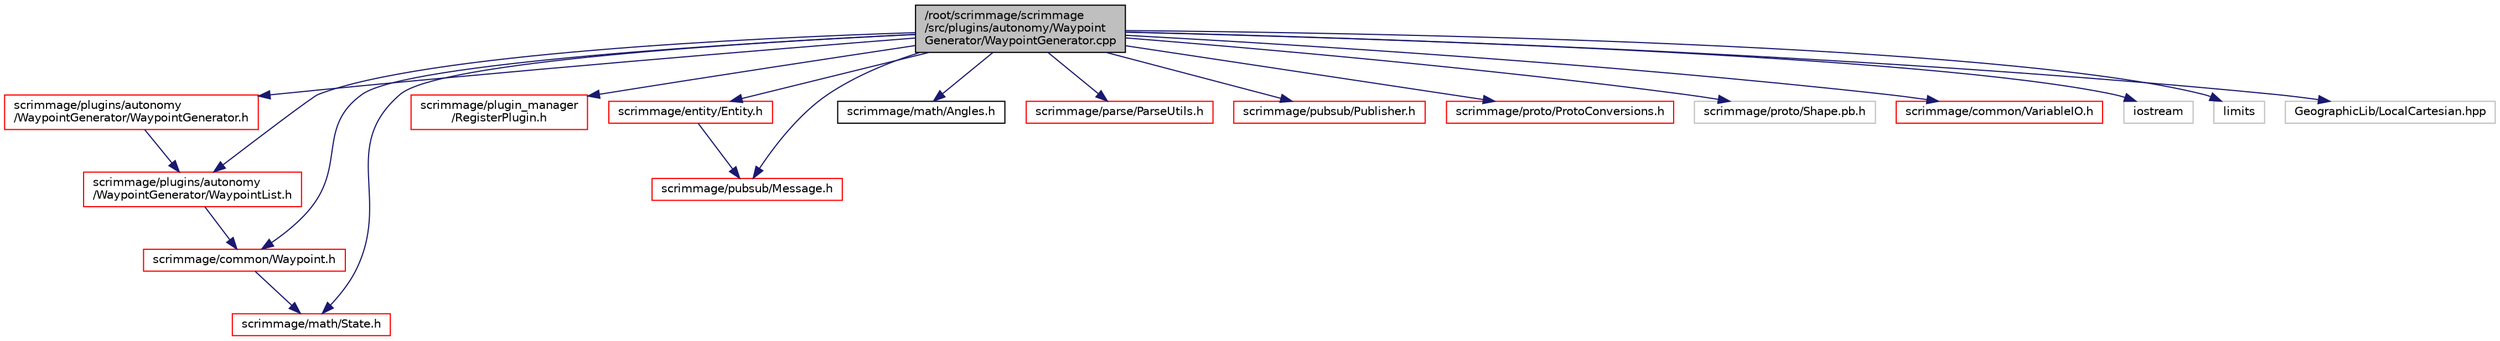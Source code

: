 digraph "/root/scrimmage/scrimmage/src/plugins/autonomy/WaypointGenerator/WaypointGenerator.cpp"
{
 // LATEX_PDF_SIZE
  edge [fontname="Helvetica",fontsize="10",labelfontname="Helvetica",labelfontsize="10"];
  node [fontname="Helvetica",fontsize="10",shape=record];
  Node1 [label="/root/scrimmage/scrimmage\l/src/plugins/autonomy/Waypoint\lGenerator/WaypointGenerator.cpp",height=0.2,width=0.4,color="black", fillcolor="grey75", style="filled", fontcolor="black",tooltip="Brief file description."];
  Node1 -> Node2 [color="midnightblue",fontsize="10",style="solid",fontname="Helvetica"];
  Node2 [label="scrimmage/common/Waypoint.h",height=0.2,width=0.4,color="red", fillcolor="white", style="filled",URL="$Waypoint_8h.html",tooltip="Brief file description."];
  Node2 -> Node3 [color="midnightblue",fontsize="10",style="solid",fontname="Helvetica"];
  Node3 [label="scrimmage/math/State.h",height=0.2,width=0.4,color="red", fillcolor="white", style="filled",URL="$State_8h.html",tooltip="Brief file description."];
  Node1 -> Node13 [color="midnightblue",fontsize="10",style="solid",fontname="Helvetica"];
  Node13 [label="scrimmage/plugins/autonomy\l/WaypointGenerator/WaypointGenerator.h",height=0.2,width=0.4,color="red", fillcolor="white", style="filled",URL="$WaypointGenerator_8h.html",tooltip="Brief file description."];
  Node13 -> Node14 [color="midnightblue",fontsize="10",style="solid",fontname="Helvetica"];
  Node14 [label="scrimmage/plugins/autonomy\l/WaypointGenerator/WaypointList.h",height=0.2,width=0.4,color="red", fillcolor="white", style="filled",URL="$WaypointList_8h.html",tooltip="Brief file description."];
  Node14 -> Node2 [color="midnightblue",fontsize="10",style="solid",fontname="Helvetica"];
  Node1 -> Node14 [color="midnightblue",fontsize="10",style="solid",fontname="Helvetica"];
  Node1 -> Node41 [color="midnightblue",fontsize="10",style="solid",fontname="Helvetica"];
  Node41 [label="scrimmage/plugin_manager\l/RegisterPlugin.h",height=0.2,width=0.4,color="red", fillcolor="white", style="filled",URL="$RegisterPlugin_8h.html",tooltip="Brief file description."];
  Node1 -> Node42 [color="midnightblue",fontsize="10",style="solid",fontname="Helvetica"];
  Node42 [label="scrimmage/entity/Entity.h",height=0.2,width=0.4,color="red", fillcolor="white", style="filled",URL="$Entity_8h.html",tooltip="Brief file description."];
  Node42 -> Node35 [color="midnightblue",fontsize="10",style="solid",fontname="Helvetica"];
  Node35 [label="scrimmage/pubsub/Message.h",height=0.2,width=0.4,color="red", fillcolor="white", style="filled",URL="$Message_8h.html",tooltip="Brief file description."];
  Node1 -> Node3 [color="midnightblue",fontsize="10",style="solid",fontname="Helvetica"];
  Node1 -> Node46 [color="midnightblue",fontsize="10",style="solid",fontname="Helvetica"];
  Node46 [label="scrimmage/math/Angles.h",height=0.2,width=0.4,color="black", fillcolor="white", style="filled",URL="$Angles_8h.html",tooltip="Brief file description."];
  Node1 -> Node47 [color="midnightblue",fontsize="10",style="solid",fontname="Helvetica"];
  Node47 [label="scrimmage/parse/ParseUtils.h",height=0.2,width=0.4,color="red", fillcolor="white", style="filled",URL="$ParseUtils_8h.html",tooltip="Brief file description."];
  Node1 -> Node35 [color="midnightblue",fontsize="10",style="solid",fontname="Helvetica"];
  Node1 -> Node48 [color="midnightblue",fontsize="10",style="solid",fontname="Helvetica"];
  Node48 [label="scrimmage/pubsub/Publisher.h",height=0.2,width=0.4,color="red", fillcolor="white", style="filled",URL="$Publisher_8h.html",tooltip="Brief file description."];
  Node1 -> Node49 [color="midnightblue",fontsize="10",style="solid",fontname="Helvetica"];
  Node49 [label="scrimmage/proto/ProtoConversions.h",height=0.2,width=0.4,color="red", fillcolor="white", style="filled",URL="$ProtoConversions_8h.html",tooltip="Brief file description."];
  Node1 -> Node50 [color="midnightblue",fontsize="10",style="solid",fontname="Helvetica"];
  Node50 [label="scrimmage/proto/Shape.pb.h",height=0.2,width=0.4,color="grey75", fillcolor="white", style="filled",tooltip=" "];
  Node1 -> Node21 [color="midnightblue",fontsize="10",style="solid",fontname="Helvetica"];
  Node21 [label="scrimmage/common/VariableIO.h",height=0.2,width=0.4,color="red", fillcolor="white", style="filled",URL="$VariableIO_8h.html",tooltip="Brief file description."];
  Node1 -> Node27 [color="midnightblue",fontsize="10",style="solid",fontname="Helvetica"];
  Node27 [label="iostream",height=0.2,width=0.4,color="grey75", fillcolor="white", style="filled",tooltip=" "];
  Node1 -> Node51 [color="midnightblue",fontsize="10",style="solid",fontname="Helvetica"];
  Node51 [label="limits",height=0.2,width=0.4,color="grey75", fillcolor="white", style="filled",tooltip=" "];
  Node1 -> Node52 [color="midnightblue",fontsize="10",style="solid",fontname="Helvetica"];
  Node52 [label="GeographicLib/LocalCartesian.hpp",height=0.2,width=0.4,color="grey75", fillcolor="white", style="filled",tooltip=" "];
}
